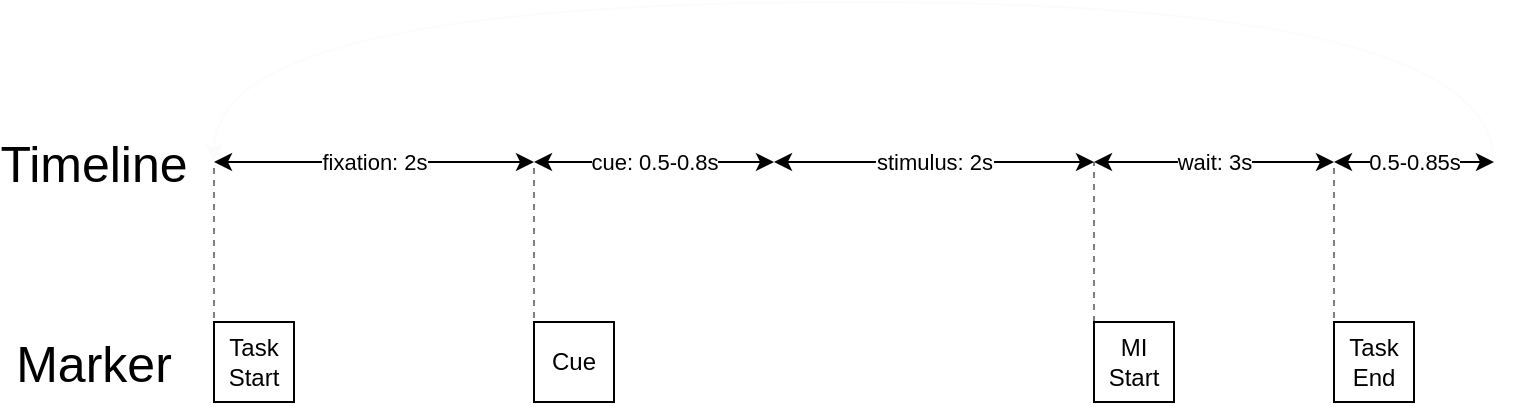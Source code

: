 <mxfile>
    <diagram name="Page-1" id="biDmzfT7VKrNtg7knRWl">
        <mxGraphModel dx="559" dy="318" grid="1" gridSize="10" guides="1" tooltips="1" connect="1" arrows="1" fold="1" page="1" pageScale="1" pageWidth="850" pageHeight="1100" math="0" shadow="0">
            <root>
                <mxCell id="0"/>
                <mxCell id="1" parent="0"/>
                <mxCell id="_QOiW5RVLM14a6YCZDDR-1" value="fixation: 2s" style="endArrow=classic;startArrow=classic;html=1;rounded=0;" parent="1" edge="1">
                    <mxGeometry width="50" height="50" relative="1" as="geometry">
                        <mxPoint x="120" y="240" as="sourcePoint"/>
                        <mxPoint x="280" y="240" as="targetPoint"/>
                    </mxGeometry>
                </mxCell>
                <mxCell id="_QOiW5RVLM14a6YCZDDR-2" value="cue: 0.5-0.8s" style="endArrow=classic;startArrow=classic;html=1;rounded=0;" parent="1" edge="1">
                    <mxGeometry width="50" height="50" relative="1" as="geometry">
                        <mxPoint x="280" y="240" as="sourcePoint"/>
                        <mxPoint x="400" y="240" as="targetPoint"/>
                    </mxGeometry>
                </mxCell>
                <mxCell id="_QOiW5RVLM14a6YCZDDR-3" value="stimulus: 2s" style="endArrow=classic;startArrow=classic;html=1;rounded=0;" parent="1" edge="1">
                    <mxGeometry width="50" height="50" relative="1" as="geometry">
                        <mxPoint x="400" y="240" as="sourcePoint"/>
                        <mxPoint x="560" y="240" as="targetPoint"/>
                    </mxGeometry>
                </mxCell>
                <mxCell id="_QOiW5RVLM14a6YCZDDR-4" value="wait: 3s" style="endArrow=classic;startArrow=classic;html=1;rounded=0;" parent="1" edge="1">
                    <mxGeometry width="50" height="50" relative="1" as="geometry">
                        <mxPoint x="560" y="240" as="sourcePoint"/>
                        <mxPoint x="680" y="240" as="targetPoint"/>
                    </mxGeometry>
                </mxCell>
                <mxCell id="_QOiW5RVLM14a6YCZDDR-7" value="Task Start" style="rounded=0;whiteSpace=wrap;html=1;" parent="1" vertex="1">
                    <mxGeometry x="120" y="320" width="40" height="40" as="geometry"/>
                </mxCell>
                <mxCell id="_QOiW5RVLM14a6YCZDDR-10" value="" style="endArrow=none;dashed=1;html=1;rounded=0;opacity=50;exitX=0;exitY=1;exitDx=0;exitDy=0;" parent="1" edge="1" source="2">
                    <mxGeometry width="50" height="50" relative="1" as="geometry">
                        <mxPoint x="280" y="400" as="sourcePoint"/>
                        <mxPoint x="280" y="240" as="targetPoint"/>
                    </mxGeometry>
                </mxCell>
                <mxCell id="_QOiW5RVLM14a6YCZDDR-11" value="MI&lt;br&gt;Start" style="rounded=0;whiteSpace=wrap;html=1;" parent="1" vertex="1">
                    <mxGeometry x="560" y="320" width="40" height="40" as="geometry"/>
                </mxCell>
                <mxCell id="_QOiW5RVLM14a6YCZDDR-12" value="" style="endArrow=none;dashed=1;html=1;rounded=0;opacity=50;" parent="1" edge="1">
                    <mxGeometry width="50" height="50" relative="1" as="geometry">
                        <mxPoint x="560" y="320" as="sourcePoint"/>
                        <mxPoint x="560" y="240" as="targetPoint"/>
                    </mxGeometry>
                </mxCell>
                <mxCell id="_QOiW5RVLM14a6YCZDDR-13" value="&lt;font style=&quot;font-size: 25px;&quot;&gt;Timeline&lt;/font&gt;" style="text;html=1;strokeColor=none;fillColor=none;align=center;verticalAlign=middle;whiteSpace=wrap;rounded=0;" parent="1" vertex="1">
                    <mxGeometry x="30" y="220" width="60" height="40" as="geometry"/>
                </mxCell>
                <mxCell id="_QOiW5RVLM14a6YCZDDR-14" value="&lt;font style=&quot;font-size: 25px;&quot;&gt;Marker&lt;/font&gt;" style="text;html=1;strokeColor=none;fillColor=none;align=center;verticalAlign=middle;whiteSpace=wrap;rounded=0;" parent="1" vertex="1">
                    <mxGeometry x="30" y="320" width="60" height="40" as="geometry"/>
                </mxCell>
                <mxCell id="_QOiW5RVLM14a6YCZDDR-15" value="" style="curved=1;endArrow=classic;html=1;rounded=0;strokeColor=#FAFAFA;opacity=50;" parent="1" edge="1">
                    <mxGeometry width="50" height="50" relative="1" as="geometry">
                        <mxPoint x="760" y="240" as="sourcePoint"/>
                        <mxPoint x="120" y="240" as="targetPoint"/>
                        <Array as="points">
                            <mxPoint x="760" y="160"/>
                            <mxPoint x="120" y="160"/>
                        </Array>
                    </mxGeometry>
                </mxCell>
                <mxCell id="_QOiW5RVLM14a6YCZDDR-18" value="" style="endArrow=none;dashed=1;html=1;rounded=0;opacity=50;" parent="1" edge="1">
                    <mxGeometry width="50" height="50" relative="1" as="geometry">
                        <mxPoint x="560" y="360" as="sourcePoint"/>
                        <mxPoint x="560" y="360" as="targetPoint"/>
                    </mxGeometry>
                </mxCell>
                <mxCell id="_QOiW5RVLM14a6YCZDDR-19" value="" style="endArrow=none;dashed=1;html=1;rounded=0;opacity=50;" parent="1" edge="1">
                    <mxGeometry width="50" height="50" relative="1" as="geometry">
                        <mxPoint x="680" y="360" as="sourcePoint"/>
                        <mxPoint x="680" y="240" as="targetPoint"/>
                    </mxGeometry>
                </mxCell>
                <mxCell id="_QOiW5RVLM14a6YCZDDR-25" value="" style="endArrow=none;dashed=1;html=1;rounded=0;opacity=50;" parent="1" edge="1">
                    <mxGeometry width="50" height="50" relative="1" as="geometry">
                        <mxPoint x="120" y="360" as="sourcePoint"/>
                        <mxPoint x="120" y="240" as="targetPoint"/>
                    </mxGeometry>
                </mxCell>
                <mxCell id="2" value="Cue" style="rounded=0;whiteSpace=wrap;html=1;" vertex="1" parent="1">
                    <mxGeometry x="280" y="320" width="40" height="40" as="geometry"/>
                </mxCell>
                <mxCell id="3" value="Task&lt;br&gt;End" style="rounded=0;whiteSpace=wrap;html=1;" vertex="1" parent="1">
                    <mxGeometry x="680" y="320" width="40" height="40" as="geometry"/>
                </mxCell>
                <mxCell id="4" value="0.5-0.85s" style="endArrow=classic;startArrow=classic;html=1;rounded=0;" edge="1" parent="1">
                    <mxGeometry width="50" height="50" relative="1" as="geometry">
                        <mxPoint x="680" y="240" as="sourcePoint"/>
                        <mxPoint x="760" y="240" as="targetPoint"/>
                    </mxGeometry>
                </mxCell>
            </root>
        </mxGraphModel>
    </diagram>
</mxfile>